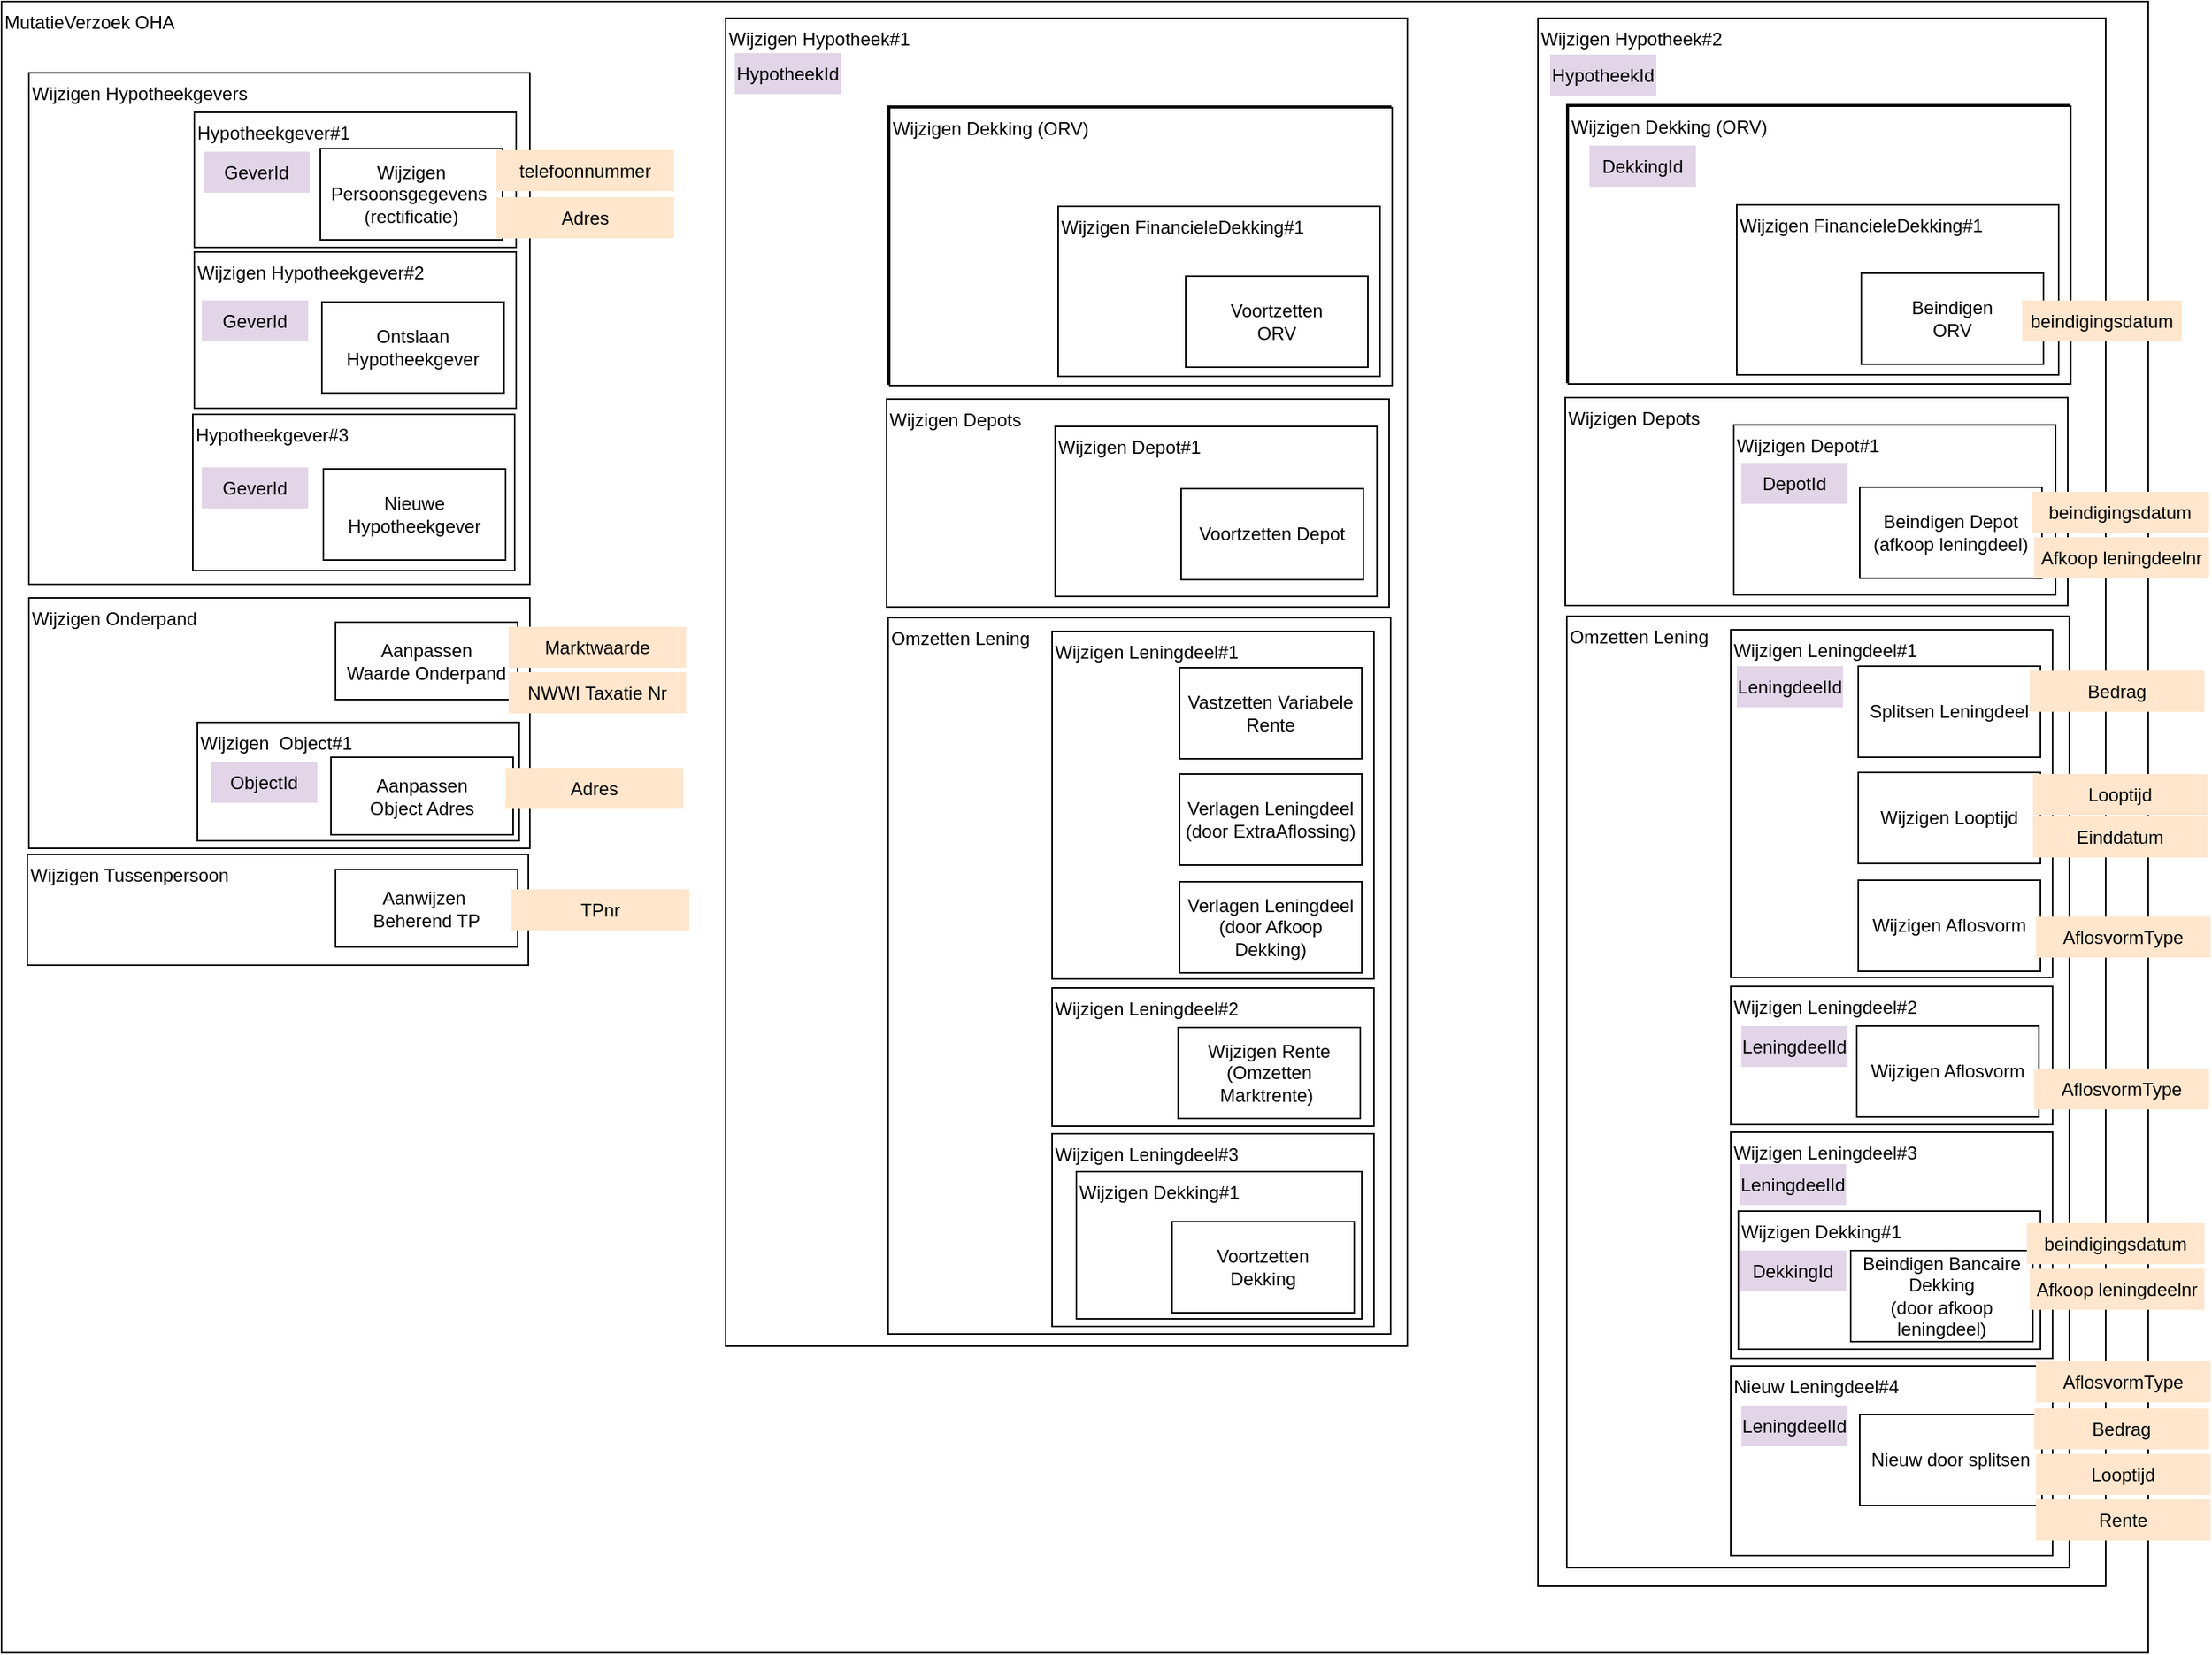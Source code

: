 <mxfile version="13.0.8" type="github">
  <diagram id="OkuMJF9a-q8lBB3-wfrb" name="Page-1">
    <mxGraphModel dx="2893" dy="848" grid="1" gridSize="1" guides="1" tooltips="1" connect="1" arrows="1" fold="1" page="1" pageScale="1" pageWidth="827" pageHeight="1169" math="0" shadow="0">
      <root>
        <mxCell id="0" />
        <mxCell id="1" parent="0" />
        <mxCell id="KkUKfHodeVphHft2NAD2-1" value="MutatieVerzoek OHA" style="rounded=0;whiteSpace=wrap;html=1;align=left;verticalAlign=top;" parent="1" vertex="1">
          <mxGeometry x="-804" y="14" width="1414" height="1088" as="geometry" />
        </mxCell>
        <mxCell id="KkUKfHodeVphHft2NAD2-10" value="Wijzigen Hypotheek#2" style="rounded=0;whiteSpace=wrap;html=1;align=left;verticalAlign=top;" parent="1" vertex="1">
          <mxGeometry x="208" y="25" width="374" height="1033" as="geometry" />
        </mxCell>
        <mxCell id="KkUKfHodeVphHft2NAD2-3" value="Omzetten Lening" style="rounded=0;whiteSpace=wrap;html=1;verticalAlign=top;align=left;" parent="1" vertex="1">
          <mxGeometry x="227" y="419" width="331" height="627" as="geometry" />
        </mxCell>
        <mxCell id="KkUKfHodeVphHft2NAD2-6" value="Wijzigen Hypotheekgevers" style="rounded=0;whiteSpace=wrap;html=1;verticalAlign=top;align=left;" parent="1" vertex="1">
          <mxGeometry x="-786" y="61" width="330" height="337" as="geometry" />
        </mxCell>
        <mxCell id="KkUKfHodeVphHft2NAD2-7" value="Wijzigen Leningdeel#1" style="rounded=0;whiteSpace=wrap;html=1;verticalAlign=top;align=left;" parent="1" vertex="1">
          <mxGeometry x="335" y="428" width="212" height="229" as="geometry" />
        </mxCell>
        <mxCell id="KkUKfHodeVphHft2NAD2-2" value="Wijzigen Aflosvorm" style="rounded=0;whiteSpace=wrap;html=1;" parent="1" vertex="1">
          <mxGeometry x="419" y="593" width="120" height="60" as="geometry" />
        </mxCell>
        <mxCell id="KkUKfHodeVphHft2NAD2-4" value="Splitsen Leningdeel" style="rounded=0;whiteSpace=wrap;html=1;" parent="1" vertex="1">
          <mxGeometry x="419" y="452" width="120" height="60" as="geometry" />
        </mxCell>
        <mxCell id="KkUKfHodeVphHft2NAD2-5" value="Wijzigen Looptijd" style="rounded=0;whiteSpace=wrap;html=1;" parent="1" vertex="1">
          <mxGeometry x="419" y="522" width="120" height="60" as="geometry" />
        </mxCell>
        <mxCell id="KkUKfHodeVphHft2NAD2-8" value="Wijzigen Leningdeel#2" style="rounded=0;whiteSpace=wrap;html=1;verticalAlign=top;align=left;" parent="1" vertex="1">
          <mxGeometry x="335" y="663" width="212" height="91" as="geometry" />
        </mxCell>
        <mxCell id="KkUKfHodeVphHft2NAD2-9" value="Wijzigen Aflosvorm" style="rounded=0;whiteSpace=wrap;html=1;" parent="1" vertex="1">
          <mxGeometry x="418" y="689" width="120" height="60" as="geometry" />
        </mxCell>
        <mxCell id="KkUKfHodeVphHft2NAD2-11" value="Wijzigen Hypotheekgever#2" style="rounded=0;whiteSpace=wrap;html=1;verticalAlign=top;align=left;" parent="1" vertex="1">
          <mxGeometry x="-677" y="179" width="212" height="103" as="geometry" />
        </mxCell>
        <mxCell id="KkUKfHodeVphHft2NAD2-12" value="Ontslaan Hypotheekgever" style="rounded=0;whiteSpace=wrap;html=1;" parent="1" vertex="1">
          <mxGeometry x="-593" y="212" width="120" height="60" as="geometry" />
        </mxCell>
        <mxCell id="KkUKfHodeVphHft2NAD2-13" value="Hypotheekgever#1" style="rounded=0;whiteSpace=wrap;html=1;verticalAlign=top;align=left;" parent="1" vertex="1">
          <mxGeometry x="-677" y="87" width="212" height="89" as="geometry" />
        </mxCell>
        <mxCell id="KkUKfHodeVphHft2NAD2-14" value="Wijzigen Onderpand" style="rounded=0;whiteSpace=wrap;html=1;verticalAlign=top;align=left;" parent="1" vertex="1">
          <mxGeometry x="-786" y="407" width="330" height="165" as="geometry" />
        </mxCell>
        <mxCell id="KkUKfHodeVphHft2NAD2-15" value="Wijzigen&amp;nbsp; Object#1" style="rounded=0;whiteSpace=wrap;html=1;verticalAlign=top;align=left;" parent="1" vertex="1">
          <mxGeometry x="-675" y="489" width="212" height="78" as="geometry" />
        </mxCell>
        <mxCell id="KkUKfHodeVphHft2NAD2-16" value="Aanpassen&lt;br&gt;Object Adres" style="rounded=0;whiteSpace=wrap;html=1;" parent="1" vertex="1">
          <mxGeometry x="-587" y="512" width="120" height="51" as="geometry" />
        </mxCell>
        <mxCell id="9k2q3XVofTL7r0aBSs2--1" value="Wijzigen Persoonsgegevens&amp;nbsp;&lt;br&gt;(rectificatie)" style="rounded=0;whiteSpace=wrap;html=1;" vertex="1" parent="1">
          <mxGeometry x="-594" y="111" width="120" height="60" as="geometry" />
        </mxCell>
        <mxCell id="9k2q3XVofTL7r0aBSs2--2" value="Wijzigen Hypotheek#1" style="rounded=0;whiteSpace=wrap;html=1;align=left;verticalAlign=top;" vertex="1" parent="1">
          <mxGeometry x="-327" y="25" width="449" height="875" as="geometry" />
        </mxCell>
        <mxCell id="9k2q3XVofTL7r0aBSs2--3" value="Wijzigen Depots" style="rounded=0;whiteSpace=wrap;html=1;verticalAlign=top;align=left;" vertex="1" parent="1">
          <mxGeometry x="226" y="275" width="331" height="137" as="geometry" />
        </mxCell>
        <mxCell id="9k2q3XVofTL7r0aBSs2--4" value="Wijzigen Dekking (ORV)" style="rounded=0;whiteSpace=wrap;html=1;verticalAlign=top;align=left;" vertex="1" parent="1">
          <mxGeometry x="227" y="82" width="331" height="183" as="geometry" />
        </mxCell>
        <mxCell id="9k2q3XVofTL7r0aBSs2--5" value="Wijzigen Depot#1" style="rounded=0;whiteSpace=wrap;html=1;verticalAlign=top;align=left;" vertex="1" parent="1">
          <mxGeometry x="337" y="293" width="212" height="112" as="geometry" />
        </mxCell>
        <mxCell id="9k2q3XVofTL7r0aBSs2--6" value="Beindigen Depot&lt;br&gt;(afkoop leningdeel)" style="rounded=0;whiteSpace=wrap;html=1;" vertex="1" parent="1">
          <mxGeometry x="420" y="334" width="120" height="60" as="geometry" />
        </mxCell>
        <mxCell id="9k2q3XVofTL7r0aBSs2--7" value="Wijzigen FinancieleDekking#1" style="rounded=0;whiteSpace=wrap;html=1;verticalAlign=top;align=left;" vertex="1" parent="1">
          <mxGeometry x="338" y="147" width="212" height="112" as="geometry" />
        </mxCell>
        <mxCell id="9k2q3XVofTL7r0aBSs2--8" value="Voortzetten Dekking" style="rounded=0;whiteSpace=wrap;html=1;" vertex="1" parent="1">
          <mxGeometry x="421" y="193" width="120" height="60" as="geometry" />
        </mxCell>
        <mxCell id="9k2q3XVofTL7r0aBSs2--9" value="Wijzigen Leningdeel#3" style="rounded=0;whiteSpace=wrap;html=1;verticalAlign=top;align=left;" vertex="1" parent="1">
          <mxGeometry x="335" y="759" width="212" height="149" as="geometry" />
        </mxCell>
        <mxCell id="9k2q3XVofTL7r0aBSs2--10" value="Wijzigen Dekking#1" style="rounded=0;whiteSpace=wrap;html=1;verticalAlign=top;align=left;" vertex="1" parent="1">
          <mxGeometry x="340" y="811" width="199" height="91" as="geometry" />
        </mxCell>
        <mxCell id="9k2q3XVofTL7r0aBSs2--11" value="Beindigen Bancaire&lt;br&gt;Dekking&lt;br&gt;(door afkoop leningdeel)" style="rounded=0;whiteSpace=wrap;html=1;" vertex="1" parent="1">
          <mxGeometry x="414" y="837" width="120" height="60" as="geometry" />
        </mxCell>
        <mxCell id="9k2q3XVofTL7r0aBSs2--12" value="Wijzigen Tussenpersoon" style="rounded=0;whiteSpace=wrap;html=1;verticalAlign=top;align=left;" vertex="1" parent="1">
          <mxGeometry x="-787" y="576" width="330" height="73" as="geometry" />
        </mxCell>
        <mxCell id="9k2q3XVofTL7r0aBSs2--14" value="Aanwijzen&amp;nbsp;&lt;br&gt;Beherend TP" style="rounded=0;whiteSpace=wrap;html=1;" vertex="1" parent="1">
          <mxGeometry x="-584" y="586" width="120" height="51" as="geometry" />
        </mxCell>
        <mxCell id="9k2q3XVofTL7r0aBSs2--15" value="Aanpassen&lt;br&gt;Waarde Onderpand" style="rounded=0;whiteSpace=wrap;html=1;" vertex="1" parent="1">
          <mxGeometry x="-584" y="423" width="120" height="51" as="geometry" />
        </mxCell>
        <mxCell id="9k2q3XVofTL7r0aBSs2--16" value="Hypotheekgever#3" style="rounded=0;whiteSpace=wrap;html=1;verticalAlign=top;align=left;" vertex="1" parent="1">
          <mxGeometry x="-678" y="286" width="212" height="103" as="geometry" />
        </mxCell>
        <mxCell id="9k2q3XVofTL7r0aBSs2--17" value="Nieuwe Hypotheekgever" style="rounded=0;whiteSpace=wrap;html=1;" vertex="1" parent="1">
          <mxGeometry x="-592" y="322" width="120" height="60" as="geometry" />
        </mxCell>
        <mxCell id="9k2q3XVofTL7r0aBSs2--18" value="Wijzigen Dekking (ORV)" style="rounded=0;whiteSpace=wrap;html=1;verticalAlign=top;align=left;" vertex="1" parent="1">
          <mxGeometry x="228" y="83" width="331" height="183" as="geometry" />
        </mxCell>
        <mxCell id="9k2q3XVofTL7r0aBSs2--19" value="Wijzigen FinancieleDekking#1" style="rounded=0;whiteSpace=wrap;html=1;verticalAlign=top;align=left;" vertex="1" parent="1">
          <mxGeometry x="339" y="148" width="212" height="112" as="geometry" />
        </mxCell>
        <mxCell id="9k2q3XVofTL7r0aBSs2--20" value="Omzetten Lening" style="rounded=0;whiteSpace=wrap;html=1;verticalAlign=top;align=left;" vertex="1" parent="1">
          <mxGeometry x="-220" y="420" width="331" height="472" as="geometry" />
        </mxCell>
        <mxCell id="9k2q3XVofTL7r0aBSs2--21" value="Wijzigen Leningdeel#1" style="rounded=0;whiteSpace=wrap;html=1;verticalAlign=top;align=left;" vertex="1" parent="1">
          <mxGeometry x="-112" y="429" width="212" height="229" as="geometry" />
        </mxCell>
        <mxCell id="9k2q3XVofTL7r0aBSs2--22" value="Verlagen Leningdeel&lt;br&gt;(door Afkoop Dekking)" style="rounded=0;whiteSpace=wrap;html=1;" vertex="1" parent="1">
          <mxGeometry x="-28" y="594" width="120" height="60" as="geometry" />
        </mxCell>
        <mxCell id="9k2q3XVofTL7r0aBSs2--23" value="Vastzetten Variabele Rente" style="rounded=0;whiteSpace=wrap;html=1;" vertex="1" parent="1">
          <mxGeometry x="-28" y="453" width="120" height="60" as="geometry" />
        </mxCell>
        <mxCell id="9k2q3XVofTL7r0aBSs2--24" value="Verlagen Leningdeel&lt;br&gt;(door ExtraAflossing)" style="rounded=0;whiteSpace=wrap;html=1;" vertex="1" parent="1">
          <mxGeometry x="-28" y="523" width="120" height="60" as="geometry" />
        </mxCell>
        <mxCell id="9k2q3XVofTL7r0aBSs2--25" value="Wijzigen Leningdeel#2" style="rounded=0;whiteSpace=wrap;html=1;verticalAlign=top;align=left;" vertex="1" parent="1">
          <mxGeometry x="-112" y="664" width="212" height="91" as="geometry" />
        </mxCell>
        <mxCell id="9k2q3XVofTL7r0aBSs2--26" value="&lt;span&gt;Wijzigen Rente&lt;br&gt;(Omzetten Marktrente)&amp;nbsp;&lt;/span&gt;" style="rounded=0;whiteSpace=wrap;html=1;" vertex="1" parent="1">
          <mxGeometry x="-29" y="690" width="120" height="60" as="geometry" />
        </mxCell>
        <mxCell id="9k2q3XVofTL7r0aBSs2--27" value="Wijzigen Depots" style="rounded=0;whiteSpace=wrap;html=1;verticalAlign=top;align=left;" vertex="1" parent="1">
          <mxGeometry x="-221" y="276" width="331" height="137" as="geometry" />
        </mxCell>
        <mxCell id="9k2q3XVofTL7r0aBSs2--28" value="Wijzigen Dekking (ORV)" style="rounded=0;whiteSpace=wrap;html=1;verticalAlign=top;align=left;" vertex="1" parent="1">
          <mxGeometry x="-220" y="83" width="331" height="183" as="geometry" />
        </mxCell>
        <mxCell id="9k2q3XVofTL7r0aBSs2--29" value="Wijzigen Depot#1" style="rounded=0;whiteSpace=wrap;html=1;verticalAlign=top;align=left;" vertex="1" parent="1">
          <mxGeometry x="-110" y="294" width="212" height="112" as="geometry" />
        </mxCell>
        <mxCell id="9k2q3XVofTL7r0aBSs2--30" value="Voortzetten Depot" style="rounded=0;whiteSpace=wrap;html=1;" vertex="1" parent="1">
          <mxGeometry x="-27" y="335" width="120" height="60" as="geometry" />
        </mxCell>
        <mxCell id="9k2q3XVofTL7r0aBSs2--31" value="Wijzigen FinancieleDekking#1" style="rounded=0;whiteSpace=wrap;html=1;verticalAlign=top;align=left;" vertex="1" parent="1">
          <mxGeometry x="-109" y="148" width="212" height="112" as="geometry" />
        </mxCell>
        <mxCell id="9k2q3XVofTL7r0aBSs2--32" value="Voortzetten Dekking" style="rounded=0;whiteSpace=wrap;html=1;" vertex="1" parent="1">
          <mxGeometry x="-26" y="194" width="120" height="60" as="geometry" />
        </mxCell>
        <mxCell id="9k2q3XVofTL7r0aBSs2--33" value="Wijzigen Leningdeel#3" style="rounded=0;whiteSpace=wrap;html=1;verticalAlign=top;align=left;" vertex="1" parent="1">
          <mxGeometry x="-112" y="760" width="212" height="127" as="geometry" />
        </mxCell>
        <mxCell id="9k2q3XVofTL7r0aBSs2--34" value="Wijzigen Dekking#1" style="rounded=0;whiteSpace=wrap;html=1;verticalAlign=top;align=left;" vertex="1" parent="1">
          <mxGeometry x="-96" y="785" width="188" height="97" as="geometry" />
        </mxCell>
        <mxCell id="9k2q3XVofTL7r0aBSs2--35" value="Voortzetten&lt;br&gt;Dekking" style="rounded=0;whiteSpace=wrap;html=1;" vertex="1" parent="1">
          <mxGeometry x="-33" y="818" width="120" height="60" as="geometry" />
        </mxCell>
        <mxCell id="9k2q3XVofTL7r0aBSs2--36" value="Wijzigen Dekking (ORV)" style="rounded=0;whiteSpace=wrap;html=1;verticalAlign=top;align=left;" vertex="1" parent="1">
          <mxGeometry x="-219" y="84" width="331" height="183" as="geometry" />
        </mxCell>
        <mxCell id="9k2q3XVofTL7r0aBSs2--37" value="Wijzigen FinancieleDekking#1" style="rounded=0;whiteSpace=wrap;html=1;verticalAlign=top;align=left;" vertex="1" parent="1">
          <mxGeometry x="-108" y="149" width="212" height="112" as="geometry" />
        </mxCell>
        <mxCell id="9k2q3XVofTL7r0aBSs2--38" value="Beindigen&lt;br&gt;ORV" style="rounded=0;whiteSpace=wrap;html=1;" vertex="1" parent="1">
          <mxGeometry x="421" y="193" width="120" height="60" as="geometry" />
        </mxCell>
        <mxCell id="9k2q3XVofTL7r0aBSs2--39" value="Voortzetten&lt;br&gt;ORV" style="rounded=0;whiteSpace=wrap;html=1;" vertex="1" parent="1">
          <mxGeometry x="-24" y="195" width="120" height="60" as="geometry" />
        </mxCell>
        <mxCell id="9k2q3XVofTL7r0aBSs2--40" value="beindigingsdatum" style="rounded=0;whiteSpace=wrap;html=1;fillColor=#ffe6cc;strokeColor=none;" vertex="1" parent="1">
          <mxGeometry x="527" y="211" width="105" height="27" as="geometry" />
        </mxCell>
        <mxCell id="9k2q3XVofTL7r0aBSs2--41" value="beindigingsdatum" style="rounded=0;whiteSpace=wrap;html=1;fillColor=#ffe6cc;strokeColor=none;" vertex="1" parent="1">
          <mxGeometry x="533" y="337" width="117" height="27" as="geometry" />
        </mxCell>
        <mxCell id="9k2q3XVofTL7r0aBSs2--42" value="Afkoop leningdeelnr" style="rounded=0;whiteSpace=wrap;html=1;fillColor=#ffe6cc;strokeColor=none;" vertex="1" parent="1">
          <mxGeometry x="535" y="367" width="115" height="27" as="geometry" />
        </mxCell>
        <mxCell id="9k2q3XVofTL7r0aBSs2--43" value="Einddatum" style="rounded=0;whiteSpace=wrap;html=1;fillColor=#ffe6cc;strokeColor=none;" vertex="1" parent="1">
          <mxGeometry x="534" y="551" width="115" height="27" as="geometry" />
        </mxCell>
        <mxCell id="9k2q3XVofTL7r0aBSs2--44" value="Nieuw Leningdeel#4" style="rounded=0;whiteSpace=wrap;html=1;verticalAlign=top;align=left;" vertex="1" parent="1">
          <mxGeometry x="335" y="913" width="212" height="125" as="geometry" />
        </mxCell>
        <mxCell id="9k2q3XVofTL7r0aBSs2--45" value="AflosvormType" style="rounded=0;whiteSpace=wrap;html=1;fillColor=#ffe6cc;strokeColor=none;" vertex="1" parent="1">
          <mxGeometry x="536" y="617" width="115" height="27" as="geometry" />
        </mxCell>
        <mxCell id="9k2q3XVofTL7r0aBSs2--46" value="Nieuw door splitsen" style="rounded=0;whiteSpace=wrap;html=1;" vertex="1" parent="1">
          <mxGeometry x="420" y="945" width="120" height="60" as="geometry" />
        </mxCell>
        <mxCell id="9k2q3XVofTL7r0aBSs2--47" value="AflosvormType" style="rounded=0;whiteSpace=wrap;html=1;fillColor=#ffe6cc;strokeColor=none;" vertex="1" parent="1">
          <mxGeometry x="536" y="910" width="115" height="27" as="geometry" />
        </mxCell>
        <mxCell id="9k2q3XVofTL7r0aBSs2--48" value="Bedrag" style="rounded=0;whiteSpace=wrap;html=1;fillColor=#ffe6cc;strokeColor=none;" vertex="1" parent="1">
          <mxGeometry x="535" y="941" width="115" height="27" as="geometry" />
        </mxCell>
        <mxCell id="9k2q3XVofTL7r0aBSs2--49" value="Looptijd" style="rounded=0;whiteSpace=wrap;html=1;fillColor=#ffe6cc;strokeColor=none;" vertex="1" parent="1">
          <mxGeometry x="536" y="971" width="115" height="27" as="geometry" />
        </mxCell>
        <mxCell id="9k2q3XVofTL7r0aBSs2--50" value="Rente" style="rounded=0;whiteSpace=wrap;html=1;fillColor=#ffe6cc;strokeColor=none;" vertex="1" parent="1">
          <mxGeometry x="536" y="1001" width="115" height="27" as="geometry" />
        </mxCell>
        <mxCell id="9k2q3XVofTL7r0aBSs2--51" value="AflosvormType" style="rounded=0;whiteSpace=wrap;html=1;fillColor=#ffe6cc;strokeColor=none;" vertex="1" parent="1">
          <mxGeometry x="535" y="717" width="115" height="27" as="geometry" />
        </mxCell>
        <mxCell id="9k2q3XVofTL7r0aBSs2--52" value="beindigingsdatum" style="rounded=0;whiteSpace=wrap;html=1;fillColor=#ffe6cc;strokeColor=none;" vertex="1" parent="1">
          <mxGeometry x="530" y="819" width="117" height="27" as="geometry" />
        </mxCell>
        <mxCell id="9k2q3XVofTL7r0aBSs2--53" value="Afkoop leningdeelnr" style="rounded=0;whiteSpace=wrap;html=1;fillColor=#ffe6cc;strokeColor=none;" vertex="1" parent="1">
          <mxGeometry x="532" y="849" width="115" height="27" as="geometry" />
        </mxCell>
        <mxCell id="9k2q3XVofTL7r0aBSs2--54" value="LeningdeelId" style="rounded=0;whiteSpace=wrap;html=1;fillColor=#e1d5e7;strokeColor=none;" vertex="1" parent="1">
          <mxGeometry x="339" y="452" width="70" height="27" as="geometry" />
        </mxCell>
        <mxCell id="9k2q3XVofTL7r0aBSs2--55" value="DepotId" style="rounded=0;whiteSpace=wrap;html=1;fillColor=#e1d5e7;strokeColor=none;" vertex="1" parent="1">
          <mxGeometry x="342" y="318" width="70" height="27" as="geometry" />
        </mxCell>
        <mxCell id="9k2q3XVofTL7r0aBSs2--56" value="DekkingId" style="rounded=0;whiteSpace=wrap;html=1;fillColor=#e1d5e7;strokeColor=none;" vertex="1" parent="1">
          <mxGeometry x="341" y="837" width="70" height="27" as="geometry" />
        </mxCell>
        <mxCell id="9k2q3XVofTL7r0aBSs2--57" value="LeningdeelId" style="rounded=0;whiteSpace=wrap;html=1;fillColor=#e1d5e7;strokeColor=none;" vertex="1" parent="1">
          <mxGeometry x="342" y="689" width="70" height="27" as="geometry" />
        </mxCell>
        <mxCell id="9k2q3XVofTL7r0aBSs2--58" value="LeningdeelId" style="rounded=0;whiteSpace=wrap;html=1;fillColor=#e1d5e7;strokeColor=none;" vertex="1" parent="1">
          <mxGeometry x="341" y="780" width="70" height="27" as="geometry" />
        </mxCell>
        <mxCell id="9k2q3XVofTL7r0aBSs2--59" value="LeningdeelId" style="rounded=0;whiteSpace=wrap;html=1;fillColor=#e1d5e7;strokeColor=none;" vertex="1" parent="1">
          <mxGeometry x="342" y="939" width="70" height="27" as="geometry" />
        </mxCell>
        <mxCell id="9k2q3XVofTL7r0aBSs2--60" value="Looptijd" style="rounded=0;whiteSpace=wrap;html=1;fillColor=#ffe6cc;strokeColor=none;" vertex="1" parent="1">
          <mxGeometry x="534" y="523" width="115" height="27" as="geometry" />
        </mxCell>
        <mxCell id="9k2q3XVofTL7r0aBSs2--61" value="Bedrag" style="rounded=0;whiteSpace=wrap;html=1;fillColor=#ffe6cc;strokeColor=none;" vertex="1" parent="1">
          <mxGeometry x="532" y="455" width="115" height="27" as="geometry" />
        </mxCell>
        <mxCell id="9k2q3XVofTL7r0aBSs2--62" value="telefoonnummer" style="rounded=0;whiteSpace=wrap;html=1;fillColor=#ffe6cc;strokeColor=none;" vertex="1" parent="1">
          <mxGeometry x="-478" y="112" width="117" height="27" as="geometry" />
        </mxCell>
        <mxCell id="9k2q3XVofTL7r0aBSs2--63" value="Adres" style="rounded=0;whiteSpace=wrap;html=1;fillColor=#ffe6cc;strokeColor=none;" vertex="1" parent="1">
          <mxGeometry x="-478" y="143" width="117" height="27" as="geometry" />
        </mxCell>
        <mxCell id="9k2q3XVofTL7r0aBSs2--65" value="NWWI Taxatie Nr" style="rounded=0;whiteSpace=wrap;html=1;fillColor=#ffe6cc;strokeColor=none;" vertex="1" parent="1">
          <mxGeometry x="-470" y="456" width="117" height="27" as="geometry" />
        </mxCell>
        <mxCell id="9k2q3XVofTL7r0aBSs2--66" value="Marktwaarde" style="rounded=0;whiteSpace=wrap;html=1;fillColor=#ffe6cc;strokeColor=none;" vertex="1" parent="1">
          <mxGeometry x="-470" y="426" width="117" height="27" as="geometry" />
        </mxCell>
        <mxCell id="9k2q3XVofTL7r0aBSs2--67" value="DekkingId" style="rounded=0;whiteSpace=wrap;html=1;fillColor=#e1d5e7;strokeColor=none;" vertex="1" parent="1">
          <mxGeometry x="242" y="109" width="70" height="27" as="geometry" />
        </mxCell>
        <mxCell id="9k2q3XVofTL7r0aBSs2--68" value="HypotheekId" style="rounded=0;whiteSpace=wrap;html=1;fillColor=#e1d5e7;strokeColor=none;" vertex="1" parent="1">
          <mxGeometry x="216" y="49" width="70" height="27" as="geometry" />
        </mxCell>
        <mxCell id="9k2q3XVofTL7r0aBSs2--69" value="HypotheekId" style="rounded=0;whiteSpace=wrap;html=1;fillColor=#e1d5e7;strokeColor=none;" vertex="1" parent="1">
          <mxGeometry x="-321" y="48" width="70" height="27" as="geometry" />
        </mxCell>
        <mxCell id="9k2q3XVofTL7r0aBSs2--70" value="GeverId" style="rounded=0;whiteSpace=wrap;html=1;fillColor=#e1d5e7;strokeColor=none;" vertex="1" parent="1">
          <mxGeometry x="-671" y="113" width="70" height="27" as="geometry" />
        </mxCell>
        <mxCell id="9k2q3XVofTL7r0aBSs2--71" value="GeverId" style="rounded=0;whiteSpace=wrap;html=1;fillColor=#e1d5e7;strokeColor=none;" vertex="1" parent="1">
          <mxGeometry x="-672" y="211" width="70" height="27" as="geometry" />
        </mxCell>
        <mxCell id="9k2q3XVofTL7r0aBSs2--72" value="GeverId" style="rounded=0;whiteSpace=wrap;html=1;fillColor=#e1d5e7;strokeColor=none;" vertex="1" parent="1">
          <mxGeometry x="-672" y="321" width="70" height="27" as="geometry" />
        </mxCell>
        <mxCell id="9k2q3XVofTL7r0aBSs2--73" value="ObjectId" style="rounded=0;whiteSpace=wrap;html=1;fillColor=#e1d5e7;strokeColor=none;" vertex="1" parent="1">
          <mxGeometry x="-666" y="515" width="70" height="27" as="geometry" />
        </mxCell>
        <mxCell id="9k2q3XVofTL7r0aBSs2--74" value="Adres" style="rounded=0;whiteSpace=wrap;html=1;fillColor=#ffe6cc;strokeColor=none;" vertex="1" parent="1">
          <mxGeometry x="-472" y="519" width="117" height="27" as="geometry" />
        </mxCell>
        <mxCell id="9k2q3XVofTL7r0aBSs2--75" value="TPnr" style="rounded=0;whiteSpace=wrap;html=1;fillColor=#ffe6cc;strokeColor=none;" vertex="1" parent="1">
          <mxGeometry x="-468" y="599" width="117" height="27" as="geometry" />
        </mxCell>
      </root>
    </mxGraphModel>
  </diagram>
</mxfile>
